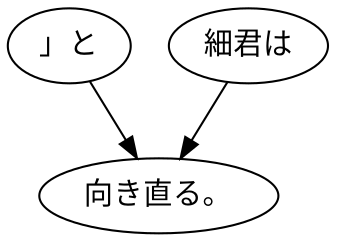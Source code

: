digraph graph1440 {
	node0 [label="」と"];
	node1 [label="細君は"];
	node2 [label="向き直る。"];
	node0 -> node2;
	node1 -> node2;
}
